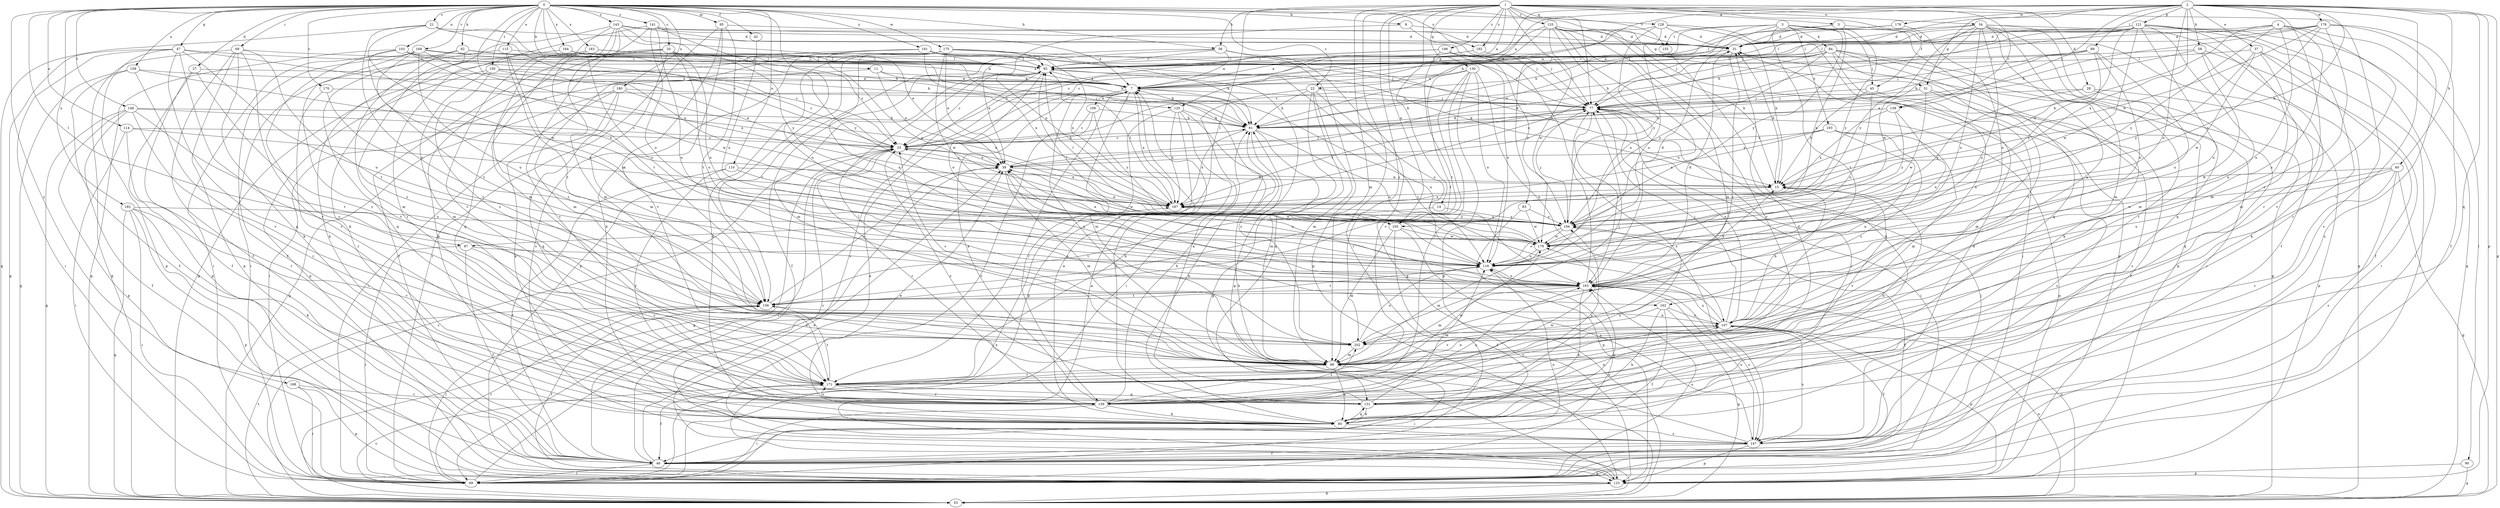 strict digraph  {
0;
1;
2;
3;
4;
5;
7;
8;
11;
14;
15;
20;
21;
22;
23;
27;
28;
31;
34;
37;
39;
42;
45;
46;
47;
51;
53;
56;
58;
60;
61;
68;
69;
77;
82;
83;
84;
85;
87;
89;
90;
92;
95;
99;
103;
105;
106;
107;
110;
114;
115;
116;
120;
121;
123;
128;
130;
131;
133;
138;
139;
141;
143;
147;
148;
150;
155;
156;
158;
162;
163;
169;
170;
171;
175;
176;
178;
179;
180;
182;
183;
184;
187;
188;
191;
192;
193;
194;
196;
202;
0 -> 8  [label=b];
0 -> 11  [label=b];
0 -> 20  [label=c];
0 -> 21  [label=c];
0 -> 22  [label=c];
0 -> 27  [label=d];
0 -> 42  [label=f];
0 -> 47  [label=g];
0 -> 51  [label=g];
0 -> 56  [label=h];
0 -> 68  [label=i];
0 -> 82  [label=k];
0 -> 87  [label=l];
0 -> 95  [label=m];
0 -> 103  [label=n];
0 -> 105  [label=n];
0 -> 110  [label=o];
0 -> 114  [label=o];
0 -> 115  [label=o];
0 -> 120  [label=p];
0 -> 141  [label=s];
0 -> 143  [label=s];
0 -> 148  [label=t];
0 -> 150  [label=t];
0 -> 155  [label=t];
0 -> 158  [label=u];
0 -> 162  [label=u];
0 -> 169  [label=v];
0 -> 170  [label=v];
0 -> 175  [label=w];
0 -> 180  [label=x];
0 -> 182  [label=x];
0 -> 183  [label=x];
0 -> 184  [label=x];
0 -> 188  [label=y];
0 -> 191  [label=y];
0 -> 192  [label=y];
1 -> 5  [label=a];
1 -> 7  [label=a];
1 -> 14  [label=b];
1 -> 28  [label=d];
1 -> 34  [label=e];
1 -> 45  [label=f];
1 -> 56  [label=h];
1 -> 69  [label=i];
1 -> 77  [label=j];
1 -> 83  [label=k];
1 -> 87  [label=l];
1 -> 99  [label=m];
1 -> 105  [label=n];
1 -> 128  [label=q];
1 -> 130  [label=q];
1 -> 133  [label=r];
1 -> 138  [label=r];
1 -> 147  [label=s];
1 -> 192  [label=y];
1 -> 196  [label=z];
1 -> 202  [label=z];
2 -> 7  [label=a];
2 -> 15  [label=b];
2 -> 37  [label=e];
2 -> 51  [label=g];
2 -> 53  [label=g];
2 -> 58  [label=h];
2 -> 60  [label=h];
2 -> 61  [label=h];
2 -> 77  [label=j];
2 -> 89  [label=l];
2 -> 116  [label=o];
2 -> 120  [label=p];
2 -> 121  [label=p];
2 -> 123  [label=p];
2 -> 131  [label=q];
2 -> 138  [label=r];
2 -> 139  [label=r];
2 -> 171  [label=v];
2 -> 176  [label=w];
2 -> 178  [label=w];
2 -> 187  [label=x];
3 -> 7  [label=a];
3 -> 39  [label=e];
3 -> 45  [label=f];
3 -> 77  [label=j];
3 -> 84  [label=k];
3 -> 131  [label=q];
3 -> 155  [label=t];
3 -> 156  [label=t];
3 -> 193  [label=y];
3 -> 194  [label=y];
4 -> 15  [label=b];
4 -> 31  [label=d];
4 -> 90  [label=l];
4 -> 92  [label=l];
4 -> 162  [label=u];
4 -> 163  [label=u];
4 -> 171  [label=v];
4 -> 194  [label=y];
5 -> 22  [label=c];
5 -> 31  [label=d];
5 -> 46  [label=f];
5 -> 105  [label=n];
5 -> 194  [label=y];
7 -> 77  [label=j];
7 -> 99  [label=m];
7 -> 106  [label=n];
7 -> 163  [label=u];
7 -> 171  [label=v];
7 -> 187  [label=x];
8 -> 31  [label=d];
8 -> 77  [label=j];
8 -> 187  [label=x];
11 -> 7  [label=a];
11 -> 39  [label=e];
11 -> 61  [label=h];
11 -> 69  [label=i];
14 -> 156  [label=t];
14 -> 194  [label=y];
15 -> 31  [label=d];
15 -> 171  [label=v];
15 -> 187  [label=x];
20 -> 23  [label=c];
20 -> 46  [label=f];
20 -> 92  [label=l];
20 -> 99  [label=m];
20 -> 116  [label=o];
20 -> 131  [label=q];
20 -> 163  [label=u];
20 -> 171  [label=v];
21 -> 23  [label=c];
21 -> 31  [label=d];
21 -> 53  [label=g];
21 -> 61  [label=h];
21 -> 163  [label=u];
21 -> 179  [label=w];
22 -> 53  [label=g];
22 -> 61  [label=h];
22 -> 69  [label=i];
22 -> 77  [label=j];
22 -> 99  [label=m];
22 -> 116  [label=o];
22 -> 131  [label=q];
23 -> 39  [label=e];
23 -> 53  [label=g];
23 -> 61  [label=h];
23 -> 69  [label=i];
23 -> 187  [label=x];
27 -> 7  [label=a];
27 -> 46  [label=f];
27 -> 123  [label=p];
27 -> 202  [label=z];
28 -> 77  [label=j];
28 -> 123  [label=p];
28 -> 131  [label=q];
28 -> 194  [label=y];
31 -> 92  [label=l];
31 -> 123  [label=p];
31 -> 202  [label=z];
34 -> 31  [label=d];
34 -> 53  [label=g];
34 -> 92  [label=l];
34 -> 99  [label=m];
34 -> 107  [label=n];
34 -> 116  [label=o];
34 -> 131  [label=q];
34 -> 139  [label=r];
34 -> 163  [label=u];
34 -> 179  [label=w];
34 -> 194  [label=y];
37 -> 46  [label=f];
37 -> 69  [label=i];
37 -> 92  [label=l];
37 -> 99  [label=m];
37 -> 179  [label=w];
37 -> 194  [label=y];
39 -> 15  [label=b];
39 -> 23  [label=c];
39 -> 77  [label=j];
39 -> 99  [label=m];
39 -> 163  [label=u];
39 -> 179  [label=w];
42 -> 116  [label=o];
45 -> 15  [label=b];
45 -> 77  [label=j];
45 -> 99  [label=m];
45 -> 116  [label=o];
46 -> 7  [label=a];
46 -> 23  [label=c];
46 -> 69  [label=i];
46 -> 116  [label=o];
46 -> 123  [label=p];
47 -> 23  [label=c];
47 -> 53  [label=g];
47 -> 69  [label=i];
47 -> 92  [label=l];
47 -> 123  [label=p];
47 -> 131  [label=q];
47 -> 163  [label=u];
47 -> 171  [label=v];
51 -> 46  [label=f];
51 -> 77  [label=j];
51 -> 147  [label=s];
51 -> 179  [label=w];
53 -> 23  [label=c];
53 -> 107  [label=n];
53 -> 156  [label=t];
53 -> 163  [label=u];
53 -> 171  [label=v];
56 -> 7  [label=a];
56 -> 39  [label=e];
56 -> 53  [label=g];
56 -> 92  [label=l];
56 -> 123  [label=p];
56 -> 156  [label=t];
58 -> 39  [label=e];
58 -> 69  [label=i];
58 -> 85  [label=k];
58 -> 92  [label=l];
58 -> 99  [label=m];
60 -> 15  [label=b];
60 -> 53  [label=g];
60 -> 139  [label=r];
60 -> 147  [label=s];
60 -> 163  [label=u];
60 -> 179  [label=w];
61 -> 23  [label=c];
61 -> 85  [label=k];
61 -> 99  [label=m];
61 -> 116  [label=o];
61 -> 187  [label=x];
68 -> 46  [label=f];
68 -> 53  [label=g];
68 -> 85  [label=k];
68 -> 92  [label=l];
68 -> 123  [label=p];
68 -> 139  [label=r];
68 -> 156  [label=t];
69 -> 39  [label=e];
69 -> 77  [label=j];
69 -> 116  [label=o];
69 -> 156  [label=t];
69 -> 163  [label=u];
69 -> 187  [label=x];
77 -> 61  [label=h];
77 -> 69  [label=i];
77 -> 107  [label=n];
77 -> 123  [label=p];
77 -> 163  [label=u];
77 -> 187  [label=x];
82 -> 61  [label=h];
82 -> 92  [label=l];
82 -> 99  [label=m];
82 -> 131  [label=q];
82 -> 202  [label=z];
83 -> 123  [label=p];
83 -> 179  [label=w];
83 -> 194  [label=y];
84 -> 23  [label=c];
84 -> 53  [label=g];
84 -> 61  [label=h];
84 -> 69  [label=i];
84 -> 85  [label=k];
84 -> 92  [label=l];
84 -> 107  [label=n];
84 -> 187  [label=x];
84 -> 194  [label=y];
84 -> 202  [label=z];
85 -> 39  [label=e];
85 -> 77  [label=j];
85 -> 131  [label=q];
85 -> 147  [label=s];
85 -> 163  [label=u];
87 -> 46  [label=f];
87 -> 69  [label=i];
87 -> 116  [label=o];
87 -> 171  [label=v];
89 -> 61  [label=h];
89 -> 77  [label=j];
89 -> 92  [label=l];
89 -> 116  [label=o];
89 -> 163  [label=u];
89 -> 194  [label=y];
90 -> 53  [label=g];
90 -> 123  [label=p];
92 -> 7  [label=a];
92 -> 23  [label=c];
92 -> 46  [label=f];
92 -> 53  [label=g];
92 -> 99  [label=m];
92 -> 116  [label=o];
92 -> 147  [label=s];
95 -> 31  [label=d];
95 -> 69  [label=i];
95 -> 85  [label=k];
95 -> 156  [label=t];
95 -> 171  [label=v];
99 -> 7  [label=a];
99 -> 69  [label=i];
99 -> 85  [label=k];
99 -> 92  [label=l];
99 -> 107  [label=n];
99 -> 171  [label=v];
103 -> 7  [label=a];
103 -> 53  [label=g];
103 -> 61  [label=h];
103 -> 92  [label=l];
103 -> 116  [label=o];
103 -> 171  [label=v];
103 -> 179  [label=w];
105 -> 46  [label=f];
105 -> 99  [label=m];
105 -> 147  [label=s];
105 -> 179  [label=w];
106 -> 23  [label=c];
106 -> 61  [label=h];
106 -> 147  [label=s];
106 -> 194  [label=y];
107 -> 15  [label=b];
107 -> 46  [label=f];
107 -> 77  [label=j];
107 -> 92  [label=l];
107 -> 123  [label=p];
107 -> 147  [label=s];
107 -> 163  [label=u];
107 -> 171  [label=v];
107 -> 202  [label=z];
110 -> 15  [label=b];
110 -> 46  [label=f];
110 -> 116  [label=o];
110 -> 139  [label=r];
114 -> 23  [label=c];
114 -> 69  [label=i];
114 -> 139  [label=r];
114 -> 187  [label=x];
115 -> 69  [label=i];
115 -> 92  [label=l];
115 -> 156  [label=t];
115 -> 163  [label=u];
116 -> 39  [label=e];
116 -> 156  [label=t];
116 -> 163  [label=u];
120 -> 61  [label=h];
120 -> 85  [label=k];
120 -> 123  [label=p];
120 -> 139  [label=r];
120 -> 187  [label=x];
120 -> 202  [label=z];
121 -> 7  [label=a];
121 -> 31  [label=d];
121 -> 53  [label=g];
121 -> 61  [label=h];
121 -> 69  [label=i];
121 -> 77  [label=j];
121 -> 92  [label=l];
121 -> 99  [label=m];
121 -> 107  [label=n];
121 -> 139  [label=r];
121 -> 163  [label=u];
121 -> 179  [label=w];
121 -> 187  [label=x];
123 -> 7  [label=a];
123 -> 39  [label=e];
123 -> 53  [label=g];
123 -> 156  [label=t];
128 -> 15  [label=b];
128 -> 23  [label=c];
128 -> 31  [label=d];
128 -> 69  [label=i];
128 -> 116  [label=o];
128 -> 194  [label=y];
130 -> 7  [label=a];
130 -> 107  [label=n];
130 -> 116  [label=o];
130 -> 123  [label=p];
130 -> 139  [label=r];
130 -> 156  [label=t];
130 -> 171  [label=v];
131 -> 7  [label=a];
131 -> 15  [label=b];
131 -> 23  [label=c];
131 -> 85  [label=k];
131 -> 107  [label=n];
131 -> 116  [label=o];
131 -> 194  [label=y];
133 -> 7  [label=a];
133 -> 15  [label=b];
133 -> 23  [label=c];
133 -> 31  [label=d];
133 -> 99  [label=m];
133 -> 116  [label=o];
133 -> 123  [label=p];
133 -> 139  [label=r];
133 -> 163  [label=u];
133 -> 179  [label=w];
138 -> 61  [label=h];
138 -> 116  [label=o];
138 -> 187  [label=x];
138 -> 194  [label=y];
139 -> 7  [label=a];
139 -> 23  [label=c];
139 -> 31  [label=d];
139 -> 61  [label=h];
139 -> 69  [label=i];
139 -> 85  [label=k];
139 -> 163  [label=u];
139 -> 171  [label=v];
139 -> 179  [label=w];
139 -> 194  [label=y];
139 -> 202  [label=z];
141 -> 7  [label=a];
141 -> 31  [label=d];
141 -> 99  [label=m];
141 -> 116  [label=o];
141 -> 139  [label=r];
141 -> 163  [label=u];
141 -> 194  [label=y];
143 -> 31  [label=d];
143 -> 39  [label=e];
143 -> 77  [label=j];
143 -> 85  [label=k];
143 -> 99  [label=m];
143 -> 156  [label=t];
143 -> 163  [label=u];
143 -> 171  [label=v];
143 -> 194  [label=y];
147 -> 7  [label=a];
147 -> 31  [label=d];
147 -> 46  [label=f];
147 -> 61  [label=h];
147 -> 123  [label=p];
147 -> 163  [label=u];
148 -> 23  [label=c];
148 -> 46  [label=f];
148 -> 53  [label=g];
148 -> 61  [label=h];
148 -> 123  [label=p];
148 -> 139  [label=r];
148 -> 156  [label=t];
150 -> 7  [label=a];
150 -> 23  [label=c];
150 -> 39  [label=e];
150 -> 99  [label=m];
150 -> 123  [label=p];
150 -> 202  [label=z];
155 -> 85  [label=k];
156 -> 39  [label=e];
156 -> 69  [label=i];
156 -> 107  [label=n];
158 -> 7  [label=a];
158 -> 46  [label=f];
158 -> 53  [label=g];
158 -> 171  [label=v];
158 -> 187  [label=x];
162 -> 46  [label=f];
162 -> 53  [label=g];
162 -> 85  [label=k];
162 -> 107  [label=n];
162 -> 171  [label=v];
163 -> 15  [label=b];
163 -> 31  [label=d];
163 -> 77  [label=j];
163 -> 85  [label=k];
163 -> 99  [label=m];
163 -> 147  [label=s];
163 -> 156  [label=t];
169 -> 23  [label=c];
169 -> 46  [label=f];
169 -> 69  [label=i];
169 -> 92  [label=l];
169 -> 156  [label=t];
169 -> 163  [label=u];
169 -> 171  [label=v];
169 -> 187  [label=x];
170 -> 77  [label=j];
170 -> 139  [label=r];
170 -> 156  [label=t];
171 -> 46  [label=f];
171 -> 61  [label=h];
171 -> 131  [label=q];
171 -> 139  [label=r];
171 -> 156  [label=t];
171 -> 179  [label=w];
175 -> 15  [label=b];
175 -> 39  [label=e];
175 -> 85  [label=k];
175 -> 92  [label=l];
175 -> 123  [label=p];
175 -> 147  [label=s];
175 -> 163  [label=u];
175 -> 179  [label=w];
175 -> 187  [label=x];
176 -> 15  [label=b];
176 -> 31  [label=d];
176 -> 46  [label=f];
176 -> 61  [label=h];
176 -> 92  [label=l];
176 -> 147  [label=s];
176 -> 194  [label=y];
176 -> 202  [label=z];
178 -> 31  [label=d];
178 -> 61  [label=h];
178 -> 116  [label=o];
179 -> 31  [label=d];
179 -> 39  [label=e];
179 -> 92  [label=l];
179 -> 99  [label=m];
179 -> 116  [label=o];
180 -> 53  [label=g];
180 -> 69  [label=i];
180 -> 77  [label=j];
180 -> 85  [label=k];
180 -> 131  [label=q];
180 -> 187  [label=x];
182 -> 53  [label=g];
182 -> 69  [label=i];
182 -> 85  [label=k];
182 -> 123  [label=p];
182 -> 171  [label=v];
182 -> 194  [label=y];
183 -> 77  [label=j];
183 -> 85  [label=k];
183 -> 92  [label=l];
183 -> 202  [label=z];
184 -> 15  [label=b];
184 -> 53  [label=g];
184 -> 92  [label=l];
187 -> 92  [label=l];
187 -> 194  [label=y];
188 -> 69  [label=i];
188 -> 123  [label=p];
188 -> 139  [label=r];
191 -> 7  [label=a];
191 -> 61  [label=h];
191 -> 77  [label=j];
191 -> 85  [label=k];
191 -> 92  [label=l];
191 -> 99  [label=m];
191 -> 187  [label=x];
191 -> 194  [label=y];
192 -> 7  [label=a];
192 -> 77  [label=j];
192 -> 92  [label=l];
193 -> 23  [label=c];
193 -> 39  [label=e];
193 -> 99  [label=m];
193 -> 107  [label=n];
193 -> 147  [label=s];
193 -> 187  [label=x];
193 -> 202  [label=z];
194 -> 39  [label=e];
194 -> 46  [label=f];
194 -> 77  [label=j];
194 -> 92  [label=l];
194 -> 116  [label=o];
194 -> 179  [label=w];
194 -> 187  [label=x];
196 -> 23  [label=c];
196 -> 92  [label=l];
196 -> 116  [label=o];
196 -> 147  [label=s];
196 -> 156  [label=t];
196 -> 194  [label=y];
202 -> 23  [label=c];
202 -> 77  [label=j];
202 -> 99  [label=m];
202 -> 116  [label=o];
}
